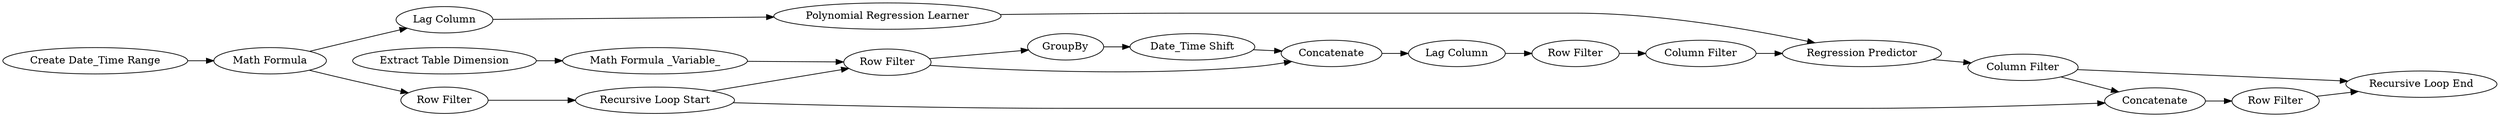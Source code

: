 digraph {
	"-870823263648488806_14" [label="Row Filter"]
	"-870823263648488806_5" [label="Lag Column"]
	"3538742838456674043_17" [label=Concatenate]
	"3538742838456674043_2" [label="Math Formula"]
	"3538742838456674043_1" [label="Create Date_Time Range"]
	"3538742838456674043_20" [label="Row Filter"]
	"3538742838456674043_12" [label="Lag Column"]
	"-870823263648488806_7" [label="Math Formula _Variable_"]
	"3538742838456674043_13" [label="Polynomial Regression Learner"]
	"-870823263648488806_11" [label=Concatenate]
	"-870823263648488806_10" [label="Date_Time Shift"]
	"3538742838456674043_18" [label="Column Filter"]
	"-870823263648488806_16" [label="Column Filter"]
	"-870823263648488806_9" [label=GroupBy]
	"-870823263648488806_6" [label="Extract Table Dimension"]
	"3538742838456674043_19" [label="Row Filter"]
	"-870823263648488806_8" [label="Row Filter"]
	"3538742838456674043_3" [label="Recursive Loop Start"]
	"3538742838456674043_4" [label="Recursive Loop End"]
	"3538742838456674043_15" [label="Regression Predictor"]
	"3538742838456674043_15" -> "3538742838456674043_18"
	"3538742838456674043_1" -> "3538742838456674043_2"
	"3538742838456674043_12" -> "3538742838456674043_13"
	"3538742838456674043_18" -> "3538742838456674043_17"
	"-870823263648488806_10" -> "-870823263648488806_11"
	"-870823263648488806_5" -> "-870823263648488806_14"
	"3538742838456674043_3" -> "3538742838456674043_17"
	"-870823263648488806_14" -> "-870823263648488806_16"
	"3538742838456674043_18" -> "3538742838456674043_4"
	"3538742838456674043_2" -> "3538742838456674043_12"
	"3538742838456674043_17" -> "3538742838456674043_20"
	"-870823263648488806_11" -> "-870823263648488806_5"
	"3538742838456674043_13" -> "3538742838456674043_15"
	"-870823263648488806_8" -> "-870823263648488806_11"
	"-870823263648488806_8" -> "-870823263648488806_9"
	"3538742838456674043_19" -> "3538742838456674043_3"
	"-870823263648488806_9" -> "-870823263648488806_10"
	"-870823263648488806_7" -> "-870823263648488806_8"
	"-870823263648488806_6" -> "-870823263648488806_7"
	"-870823263648488806_16" -> "3538742838456674043_15"
	"3538742838456674043_3" -> "-870823263648488806_8"
	"3538742838456674043_20" -> "3538742838456674043_4"
	"3538742838456674043_2" -> "3538742838456674043_19"
	rankdir=LR
}
